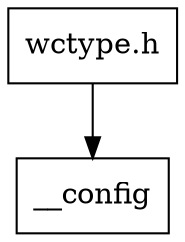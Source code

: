 digraph "dependencies" {
  header_1 [ shape="box", label="wctype.h"];
  header_2 [ shape="box", label="__config"];
  header_1 -> header_2;
}